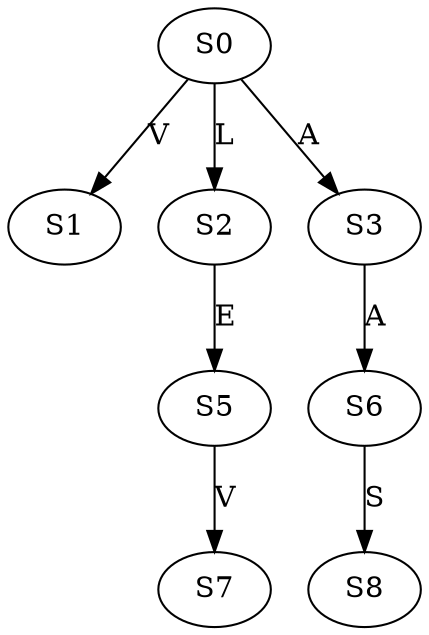 strict digraph  {
	S0 -> S1 [ label = V ];
	S0 -> S2 [ label = L ];
	S0 -> S3 [ label = A ];
	S2 -> S5 [ label = E ];
	S3 -> S6 [ label = A ];
	S5 -> S7 [ label = V ];
	S6 -> S8 [ label = S ];
}
